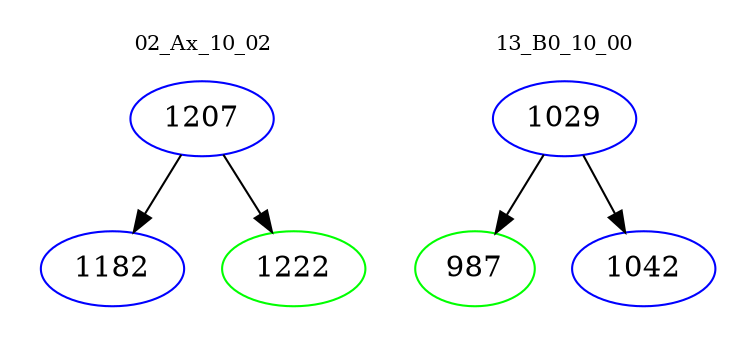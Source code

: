 digraph{
subgraph cluster_0 {
color = white
label = "02_Ax_10_02";
fontsize=10;
T0_1207 [label="1207", color="blue"]
T0_1207 -> T0_1182 [color="black"]
T0_1182 [label="1182", color="blue"]
T0_1207 -> T0_1222 [color="black"]
T0_1222 [label="1222", color="green"]
}
subgraph cluster_1 {
color = white
label = "13_B0_10_00";
fontsize=10;
T1_1029 [label="1029", color="blue"]
T1_1029 -> T1_987 [color="black"]
T1_987 [label="987", color="green"]
T1_1029 -> T1_1042 [color="black"]
T1_1042 [label="1042", color="blue"]
}
}
